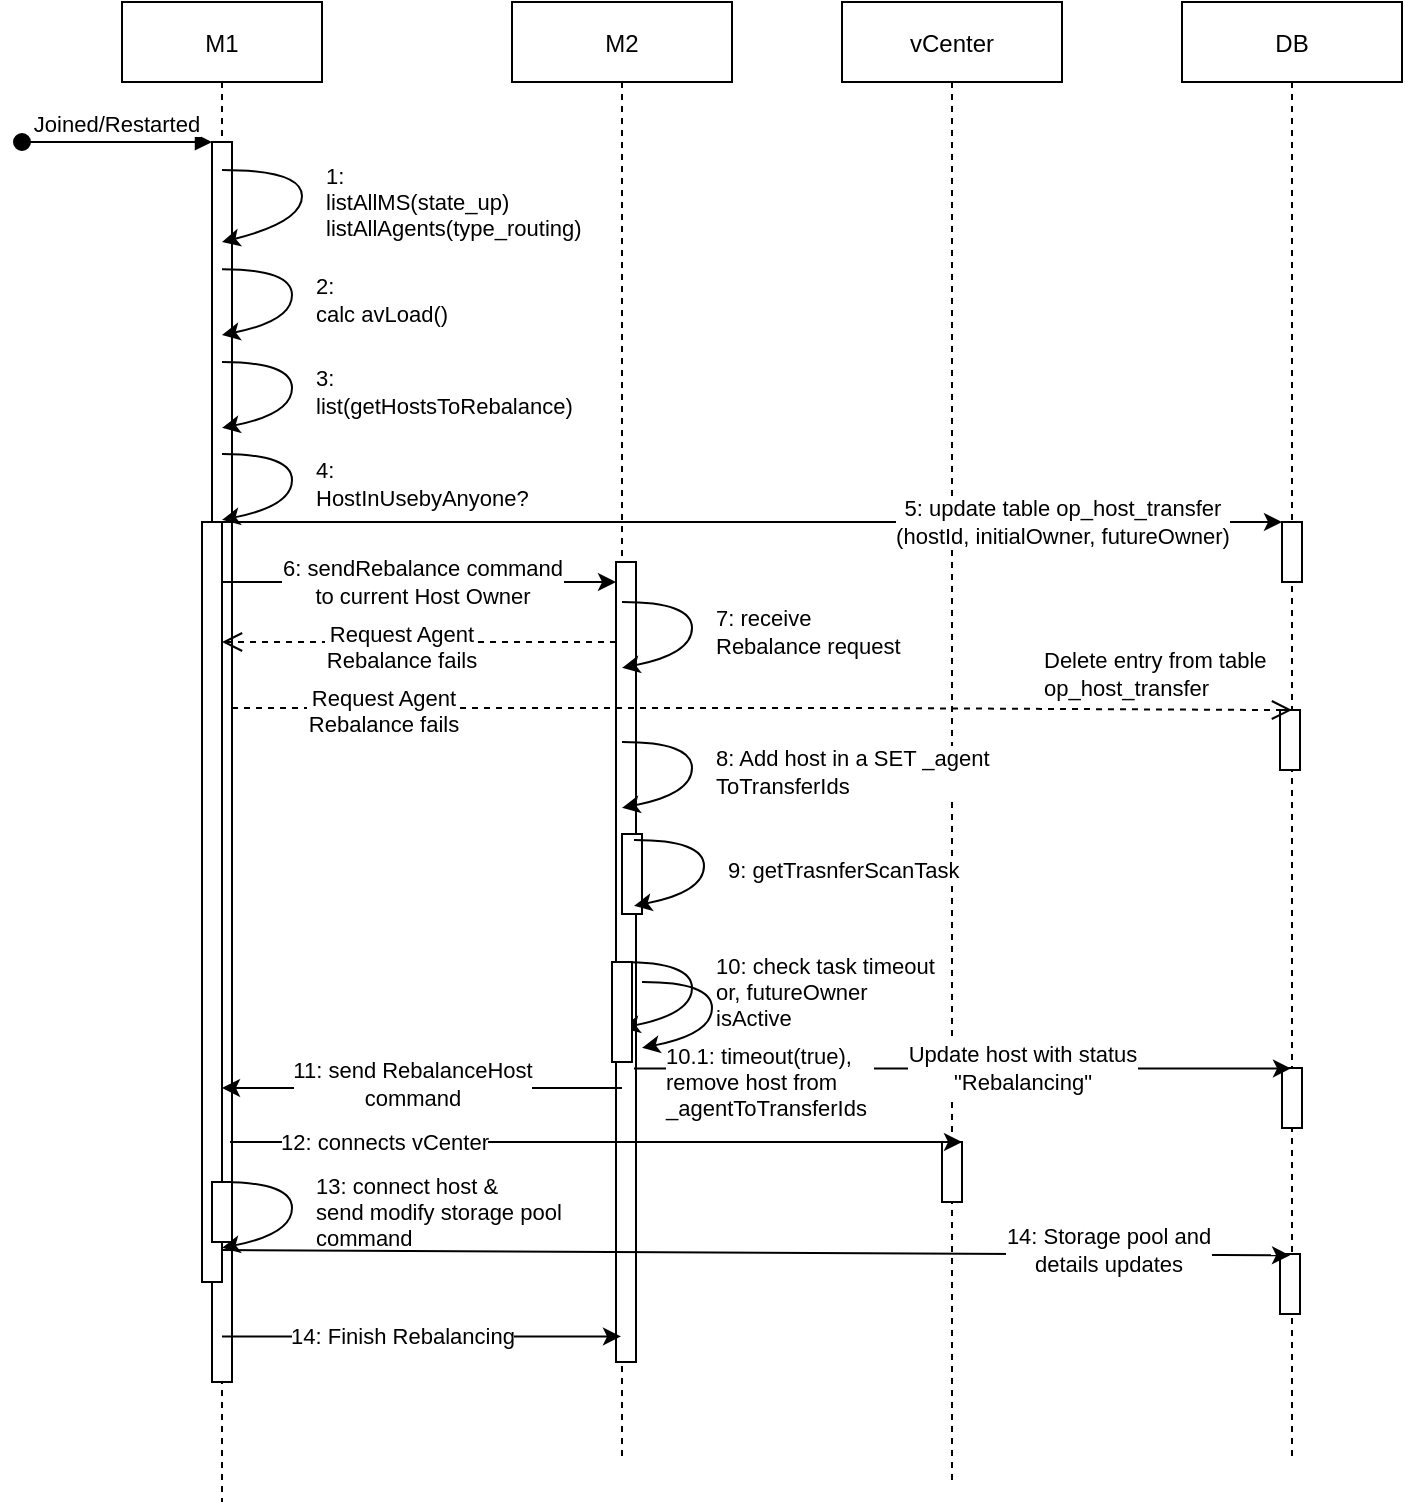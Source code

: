 <mxfile version="14.9.6" type="github" pages="4">
  <diagram id="Cs8VYSzviX3HukUYh3YY" name="Sequence">
    <mxGraphModel dx="782" dy="468" grid="1" gridSize="10" guides="1" tooltips="1" connect="1" arrows="1" fold="1" page="1" pageScale="1" pageWidth="1400" pageHeight="850" math="0" shadow="0">
      <root>
        <mxCell id="0" />
        <mxCell id="1" parent="0" />
        <mxCell id="5A1ssLU1VLZ0-FPkcArc-1" value="M1" style="shape=umlLifeline;perimeter=lifelinePerimeter;container=1;collapsible=0;recursiveResize=0;rounded=0;shadow=0;strokeWidth=1;" parent="1" vertex="1">
          <mxGeometry x="120" y="80" width="100" height="750" as="geometry" />
        </mxCell>
        <mxCell id="5A1ssLU1VLZ0-FPkcArc-2" value="" style="points=[];perimeter=orthogonalPerimeter;rounded=0;shadow=0;strokeWidth=1;" parent="5A1ssLU1VLZ0-FPkcArc-1" vertex="1">
          <mxGeometry x="45" y="70" width="10" height="620" as="geometry" />
        </mxCell>
        <mxCell id="5A1ssLU1VLZ0-FPkcArc-3" value="Joined/Restarted" style="verticalAlign=bottom;startArrow=oval;endArrow=block;startSize=8;shadow=0;strokeWidth=1;" parent="5A1ssLU1VLZ0-FPkcArc-1" target="5A1ssLU1VLZ0-FPkcArc-2" edge="1">
          <mxGeometry relative="1" as="geometry">
            <mxPoint x="-50" y="70" as="sourcePoint" />
          </mxGeometry>
        </mxCell>
        <mxCell id="5A1ssLU1VLZ0-FPkcArc-14" value="" style="curved=1;endArrow=classic;html=1;" parent="5A1ssLU1VLZ0-FPkcArc-1" edge="1">
          <mxGeometry width="50" height="50" relative="1" as="geometry">
            <mxPoint x="50" y="84" as="sourcePoint" />
            <mxPoint x="50" y="120" as="targetPoint" />
            <Array as="points">
              <mxPoint x="90" y="84" />
              <mxPoint x="90" y="110" />
            </Array>
          </mxGeometry>
        </mxCell>
        <mxCell id="5A1ssLU1VLZ0-FPkcArc-16" value="1:&lt;br&gt;&lt;div&gt;listAllMS(state_up)&lt;/div&gt;&lt;div&gt;listAllAgents(type_routing)&lt;/div&gt;" style="edgeLabel;html=1;align=left;verticalAlign=middle;resizable=0;points=[];" parent="5A1ssLU1VLZ0-FPkcArc-14" vertex="1" connectable="0">
          <mxGeometry x="0.034" y="1" relative="1" as="geometry">
            <mxPoint x="9" as="offset" />
          </mxGeometry>
        </mxCell>
        <mxCell id="5A1ssLU1VLZ0-FPkcArc-5" value="M2" style="shape=umlLifeline;perimeter=lifelinePerimeter;container=1;collapsible=0;recursiveResize=0;rounded=0;shadow=0;strokeWidth=1;" parent="1" vertex="1">
          <mxGeometry x="315" y="80" width="110" height="730" as="geometry" />
        </mxCell>
        <mxCell id="5A1ssLU1VLZ0-FPkcArc-6" value="" style="points=[];perimeter=orthogonalPerimeter;rounded=0;shadow=0;strokeWidth=1;" parent="5A1ssLU1VLZ0-FPkcArc-5" vertex="1">
          <mxGeometry x="52" y="280" width="10" height="400" as="geometry" />
        </mxCell>
        <mxCell id="5A1ssLU1VLZ0-FPkcArc-9" value="vCenter" style="shape=umlLifeline;perimeter=lifelinePerimeter;container=1;collapsible=0;recursiveResize=0;rounded=0;shadow=0;strokeWidth=1;" parent="1" vertex="1">
          <mxGeometry x="480" y="80" width="110" height="740" as="geometry" />
        </mxCell>
        <mxCell id="5A1ssLU1VLZ0-FPkcArc-10" value="" style="points=[];perimeter=orthogonalPerimeter;rounded=0;shadow=0;strokeWidth=1;" parent="5A1ssLU1VLZ0-FPkcArc-9" vertex="1">
          <mxGeometry x="50" y="570" width="10" height="30" as="geometry" />
        </mxCell>
        <mxCell id="5A1ssLU1VLZ0-FPkcArc-13" value="Request Agent &#xa;Rebalance fails" style="verticalAlign=bottom;endArrow=open;dashed=1;endSize=8;shadow=0;strokeWidth=1;entryX=0.5;entryY=0.595;entryDx=0;entryDy=0;entryPerimeter=0;" parent="1" edge="1">
          <mxGeometry x="0.086" y="18" relative="1" as="geometry">
            <mxPoint x="170" y="400.0" as="targetPoint" />
            <mxPoint x="367" y="400.0" as="sourcePoint" />
            <Array as="points" />
            <mxPoint as="offset" />
          </mxGeometry>
        </mxCell>
        <mxCell id="5A1ssLU1VLZ0-FPkcArc-17" value="" style="curved=1;endArrow=classic;html=1;exitX=1;exitY=0.074;exitDx=0;exitDy=0;exitPerimeter=0;entryX=1;entryY=0.247;entryDx=0;entryDy=0;entryPerimeter=0;" parent="1" edge="1">
          <mxGeometry width="50" height="50" relative="1" as="geometry">
            <mxPoint x="170" y="213.6" as="sourcePoint" />
            <mxPoint x="170" y="246.47" as="targetPoint" />
            <Array as="points">
              <mxPoint x="205" y="213.54" />
              <mxPoint x="205" y="239.54" />
            </Array>
          </mxGeometry>
        </mxCell>
        <mxCell id="5A1ssLU1VLZ0-FPkcArc-18" value="2:&lt;br&gt;calc avLoad()" style="edgeLabel;html=1;align=left;verticalAlign=middle;resizable=0;points=[];" parent="5A1ssLU1VLZ0-FPkcArc-17" vertex="1" connectable="0">
          <mxGeometry x="0.034" y="1" relative="1" as="geometry">
            <mxPoint x="9" as="offset" />
          </mxGeometry>
        </mxCell>
        <mxCell id="5A1ssLU1VLZ0-FPkcArc-19" value="" style="curved=1;endArrow=classic;html=1;exitX=1;exitY=0.074;exitDx=0;exitDy=0;exitPerimeter=0;entryX=1;entryY=0.247;entryDx=0;entryDy=0;entryPerimeter=0;" parent="1" edge="1">
          <mxGeometry width="50" height="50" relative="1" as="geometry">
            <mxPoint x="170" y="260.06" as="sourcePoint" />
            <mxPoint x="170" y="292.93" as="targetPoint" />
            <Array as="points">
              <mxPoint x="205" y="260" />
              <mxPoint x="205" y="286" />
            </Array>
          </mxGeometry>
        </mxCell>
        <mxCell id="5A1ssLU1VLZ0-FPkcArc-20" value="3:&lt;br&gt;list(getHostsToRebalance)" style="edgeLabel;html=1;align=left;verticalAlign=middle;resizable=0;points=[];" parent="5A1ssLU1VLZ0-FPkcArc-19" vertex="1" connectable="0">
          <mxGeometry x="0.034" y="1" relative="1" as="geometry">
            <mxPoint x="9" as="offset" />
          </mxGeometry>
        </mxCell>
        <mxCell id="5A1ssLU1VLZ0-FPkcArc-22" value="" style="curved=1;endArrow=classic;html=1;exitX=1;exitY=0.074;exitDx=0;exitDy=0;exitPerimeter=0;entryX=1;entryY=0.247;entryDx=0;entryDy=0;entryPerimeter=0;" parent="1" edge="1">
          <mxGeometry width="50" height="50" relative="1" as="geometry">
            <mxPoint x="170" y="306.06" as="sourcePoint" />
            <mxPoint x="170" y="338.93" as="targetPoint" />
            <Array as="points">
              <mxPoint x="205" y="306" />
              <mxPoint x="205" y="332" />
            </Array>
          </mxGeometry>
        </mxCell>
        <mxCell id="5A1ssLU1VLZ0-FPkcArc-23" value="4:&lt;br&gt;HostInUsebyAnyone?" style="edgeLabel;html=1;align=left;verticalAlign=middle;resizable=0;points=[];" parent="5A1ssLU1VLZ0-FPkcArc-22" vertex="1" connectable="0">
          <mxGeometry x="0.034" y="1" relative="1" as="geometry">
            <mxPoint x="9" as="offset" />
          </mxGeometry>
        </mxCell>
        <mxCell id="5A1ssLU1VLZ0-FPkcArc-24" value="" style="endArrow=classic;html=1;" parent="1" edge="1">
          <mxGeometry width="50" height="50" relative="1" as="geometry">
            <mxPoint x="170" y="340" as="sourcePoint" />
            <mxPoint x="700" y="340" as="targetPoint" />
          </mxGeometry>
        </mxCell>
        <mxCell id="5A1ssLU1VLZ0-FPkcArc-28" value="5: update table op_host_transfer&lt;br&gt;(hostId, initialOwner, futureOwner)" style="edgeLabel;html=1;align=center;verticalAlign=middle;resizable=0;points=[];" parent="5A1ssLU1VLZ0-FPkcArc-24" vertex="1" connectable="0">
          <mxGeometry x="0.215" y="-1" relative="1" as="geometry">
            <mxPoint x="98" y="-1" as="offset" />
          </mxGeometry>
        </mxCell>
        <mxCell id="5A1ssLU1VLZ0-FPkcArc-25" value="DB" style="shape=umlLifeline;perimeter=lifelinePerimeter;container=1;collapsible=0;recursiveResize=0;rounded=0;shadow=0;strokeWidth=1;" parent="1" vertex="1">
          <mxGeometry x="650" y="80" width="110" height="730" as="geometry" />
        </mxCell>
        <mxCell id="5A1ssLU1VLZ0-FPkcArc-26" value="" style="points=[];perimeter=orthogonalPerimeter;rounded=0;shadow=0;strokeWidth=1;" parent="5A1ssLU1VLZ0-FPkcArc-25" vertex="1">
          <mxGeometry x="50" y="260" width="10" height="30" as="geometry" />
        </mxCell>
        <mxCell id="QSFnijiLsQs1CvgIc9NO-3" value="" style="points=[];perimeter=orthogonalPerimeter;rounded=0;shadow=0;strokeWidth=1;" parent="5A1ssLU1VLZ0-FPkcArc-25" vertex="1">
          <mxGeometry x="49" y="626" width="10" height="30" as="geometry" />
        </mxCell>
        <mxCell id="5A1ssLU1VLZ0-FPkcArc-29" value="" style="endArrow=classic;html=1;" parent="1" target="5A1ssLU1VLZ0-FPkcArc-6" edge="1">
          <mxGeometry width="50" height="50" relative="1" as="geometry">
            <mxPoint x="170" y="370" as="sourcePoint" />
            <mxPoint x="520" y="360" as="targetPoint" />
          </mxGeometry>
        </mxCell>
        <mxCell id="5A1ssLU1VLZ0-FPkcArc-30" value="6: sendRebalance command &lt;br&gt;to current Host Owner" style="edgeLabel;html=1;align=center;verticalAlign=middle;resizable=0;points=[];" parent="5A1ssLU1VLZ0-FPkcArc-29" vertex="1" connectable="0">
          <mxGeometry x="0.215" y="-1" relative="1" as="geometry">
            <mxPoint x="-20" y="-1" as="offset" />
          </mxGeometry>
        </mxCell>
        <mxCell id="5A1ssLU1VLZ0-FPkcArc-31" value="" style="curved=1;endArrow=classic;html=1;exitX=1;exitY=0.074;exitDx=0;exitDy=0;exitPerimeter=0;entryX=1;entryY=0.247;entryDx=0;entryDy=0;entryPerimeter=0;" parent="1" edge="1">
          <mxGeometry width="50" height="50" relative="1" as="geometry">
            <mxPoint x="370" y="380.06" as="sourcePoint" />
            <mxPoint x="370" y="412.93" as="targetPoint" />
            <Array as="points">
              <mxPoint x="405" y="380" />
              <mxPoint x="405" y="406" />
            </Array>
          </mxGeometry>
        </mxCell>
        <mxCell id="5A1ssLU1VLZ0-FPkcArc-32" value="7: receive &lt;br&gt;Rebalance request" style="edgeLabel;html=1;align=left;verticalAlign=middle;resizable=0;points=[];" parent="5A1ssLU1VLZ0-FPkcArc-31" vertex="1" connectable="0">
          <mxGeometry x="0.034" y="1" relative="1" as="geometry">
            <mxPoint x="9" as="offset" />
          </mxGeometry>
        </mxCell>
        <mxCell id="5A1ssLU1VLZ0-FPkcArc-35" value="" style="curved=1;endArrow=classic;html=1;exitX=1;exitY=0.074;exitDx=0;exitDy=0;exitPerimeter=0;entryX=1;entryY=0.247;entryDx=0;entryDy=0;entryPerimeter=0;" parent="1" edge="1">
          <mxGeometry width="50" height="50" relative="1" as="geometry">
            <mxPoint x="370" y="450.06" as="sourcePoint" />
            <mxPoint x="370" y="482.93" as="targetPoint" />
            <Array as="points">
              <mxPoint x="405" y="450" />
              <mxPoint x="405" y="476" />
            </Array>
          </mxGeometry>
        </mxCell>
        <mxCell id="5A1ssLU1VLZ0-FPkcArc-36" value="8: Add host in a SET _agent&lt;br&gt;ToTransferIds" style="edgeLabel;html=1;align=left;verticalAlign=middle;resizable=0;points=[];" parent="5A1ssLU1VLZ0-FPkcArc-35" vertex="1" connectable="0">
          <mxGeometry x="0.034" y="1" relative="1" as="geometry">
            <mxPoint x="9" as="offset" />
          </mxGeometry>
        </mxCell>
        <mxCell id="5A1ssLU1VLZ0-FPkcArc-39" value="" style="points=[];perimeter=orthogonalPerimeter;rounded=0;shadow=0;strokeWidth=1;" parent="1" vertex="1">
          <mxGeometry x="370" y="496" width="10" height="40" as="geometry" />
        </mxCell>
        <mxCell id="5A1ssLU1VLZ0-FPkcArc-37" value="" style="curved=1;endArrow=classic;html=1;exitX=1;exitY=0.074;exitDx=0;exitDy=0;exitPerimeter=0;entryX=1;entryY=0.247;entryDx=0;entryDy=0;entryPerimeter=0;" parent="1" edge="1">
          <mxGeometry width="50" height="50" relative="1" as="geometry">
            <mxPoint x="370" y="560.06" as="sourcePoint" />
            <mxPoint x="370" y="592.93" as="targetPoint" />
            <Array as="points">
              <mxPoint x="405" y="560" />
              <mxPoint x="405" y="586" />
            </Array>
          </mxGeometry>
        </mxCell>
        <mxCell id="5A1ssLU1VLZ0-FPkcArc-38" value="10: check task timeout&amp;nbsp;&lt;br&gt;or, futureOwner &lt;br&gt;isActive" style="edgeLabel;html=1;align=left;verticalAlign=middle;resizable=0;points=[];" parent="5A1ssLU1VLZ0-FPkcArc-37" vertex="1" connectable="0">
          <mxGeometry x="0.034" y="1" relative="1" as="geometry">
            <mxPoint x="9" as="offset" />
          </mxGeometry>
        </mxCell>
        <mxCell id="5A1ssLU1VLZ0-FPkcArc-40" value="" style="curved=1;endArrow=classic;html=1;exitX=1;exitY=0.074;exitDx=0;exitDy=0;exitPerimeter=0;entryX=1;entryY=0.247;entryDx=0;entryDy=0;entryPerimeter=0;" parent="1" edge="1">
          <mxGeometry width="50" height="50" relative="1" as="geometry">
            <mxPoint x="376" y="499.06" as="sourcePoint" />
            <mxPoint x="376" y="531.93" as="targetPoint" />
            <Array as="points">
              <mxPoint x="411" y="499" />
              <mxPoint x="411" y="525" />
            </Array>
          </mxGeometry>
        </mxCell>
        <mxCell id="5A1ssLU1VLZ0-FPkcArc-41" value="9: getTrasnferScanTask" style="edgeLabel;html=1;align=left;verticalAlign=middle;resizable=0;points=[];" parent="5A1ssLU1VLZ0-FPkcArc-40" vertex="1" connectable="0">
          <mxGeometry x="0.034" y="1" relative="1" as="geometry">
            <mxPoint x="9" as="offset" />
          </mxGeometry>
        </mxCell>
        <mxCell id="5A1ssLU1VLZ0-FPkcArc-46" value="" style="endArrow=classic;html=1;" parent="1" edge="1">
          <mxGeometry width="50" height="50" relative="1" as="geometry">
            <mxPoint x="370" y="623" as="sourcePoint" />
            <mxPoint x="170" y="623" as="targetPoint" />
          </mxGeometry>
        </mxCell>
        <mxCell id="5A1ssLU1VLZ0-FPkcArc-47" value="11: send RebalanceHost &lt;br&gt;command" style="edgeLabel;html=1;align=center;verticalAlign=middle;resizable=0;points=[];" parent="5A1ssLU1VLZ0-FPkcArc-46" vertex="1" connectable="0">
          <mxGeometry x="0.215" y="-1" relative="1" as="geometry">
            <mxPoint x="16" y="-1" as="offset" />
          </mxGeometry>
        </mxCell>
        <mxCell id="5A1ssLU1VLZ0-FPkcArc-48" value="" style="endArrow=classic;html=1;entryX=1;entryY=0;entryDx=0;entryDy=0;entryPerimeter=0;" parent="1" target="5A1ssLU1VLZ0-FPkcArc-10" edge="1">
          <mxGeometry width="50" height="50" relative="1" as="geometry">
            <mxPoint x="174" y="650" as="sourcePoint" />
            <mxPoint x="180" y="633" as="targetPoint" />
          </mxGeometry>
        </mxCell>
        <mxCell id="5A1ssLU1VLZ0-FPkcArc-49" value="12: connects vCenter" style="edgeLabel;html=1;align=center;verticalAlign=middle;resizable=0;points=[];" parent="5A1ssLU1VLZ0-FPkcArc-48" vertex="1" connectable="0">
          <mxGeometry x="0.215" y="-1" relative="1" as="geometry">
            <mxPoint x="-146" y="-1" as="offset" />
          </mxGeometry>
        </mxCell>
        <mxCell id="5A1ssLU1VLZ0-FPkcArc-51" value="" style="curved=1;endArrow=classic;html=1;exitX=1;exitY=0.074;exitDx=0;exitDy=0;exitPerimeter=0;entryX=1;entryY=0.247;entryDx=0;entryDy=0;entryPerimeter=0;" parent="1" edge="1">
          <mxGeometry width="50" height="50" relative="1" as="geometry">
            <mxPoint x="170" y="670.06" as="sourcePoint" />
            <mxPoint x="170" y="702.93" as="targetPoint" />
            <Array as="points">
              <mxPoint x="205" y="670" />
              <mxPoint x="205" y="696" />
            </Array>
          </mxGeometry>
        </mxCell>
        <mxCell id="5A1ssLU1VLZ0-FPkcArc-52" value="13: connect host &amp;amp; &lt;br&gt;send modify storage pool&lt;br&gt;command" style="edgeLabel;html=1;align=left;verticalAlign=middle;resizable=0;points=[];" parent="5A1ssLU1VLZ0-FPkcArc-51" vertex="1" connectable="0">
          <mxGeometry x="0.034" y="1" relative="1" as="geometry">
            <mxPoint x="9" as="offset" />
          </mxGeometry>
        </mxCell>
        <mxCell id="5A1ssLU1VLZ0-FPkcArc-53" value="" style="endArrow=classic;html=1;exitX=0.5;exitY=0.881;exitDx=0;exitDy=0;exitPerimeter=0;" parent="1" edge="1">
          <mxGeometry width="50" height="50" relative="1" as="geometry">
            <mxPoint x="170" y="747.22" as="sourcePoint" />
            <mxPoint x="369.5" y="747.22" as="targetPoint" />
          </mxGeometry>
        </mxCell>
        <mxCell id="5A1ssLU1VLZ0-FPkcArc-54" value="14: Finish Rebalancing" style="edgeLabel;html=1;align=center;verticalAlign=middle;resizable=0;points=[];" parent="5A1ssLU1VLZ0-FPkcArc-53" vertex="1" connectable="0">
          <mxGeometry x="0.215" y="-1" relative="1" as="geometry">
            <mxPoint x="-31" y="-1" as="offset" />
          </mxGeometry>
        </mxCell>
        <mxCell id="5A1ssLU1VLZ0-FPkcArc-57" value="" style="points=[];perimeter=orthogonalPerimeter;rounded=0;shadow=0;strokeWidth=1;" parent="1" vertex="1">
          <mxGeometry x="699" y="434" width="10" height="30" as="geometry" />
        </mxCell>
        <mxCell id="5A1ssLU1VLZ0-FPkcArc-58" value="" style="points=[];perimeter=orthogonalPerimeter;rounded=0;shadow=0;strokeWidth=1;" parent="1" vertex="1">
          <mxGeometry x="700" y="613" width="10" height="30" as="geometry" />
        </mxCell>
        <mxCell id="5A1ssLU1VLZ0-FPkcArc-42" value="" style="endArrow=classic;html=1;exitX=0.9;exitY=0.633;exitDx=0;exitDy=0;exitPerimeter=0;" parent="1" source="5A1ssLU1VLZ0-FPkcArc-6" target="5A1ssLU1VLZ0-FPkcArc-25" edge="1">
          <mxGeometry width="50" height="50" relative="1" as="geometry">
            <mxPoint x="180" y="350" as="sourcePoint" />
            <mxPoint x="710" y="350" as="targetPoint" />
          </mxGeometry>
        </mxCell>
        <mxCell id="5A1ssLU1VLZ0-FPkcArc-43" value="Update host with status&lt;br&gt;&quot;Rebalancing&quot;" style="edgeLabel;html=1;align=center;verticalAlign=middle;resizable=0;points=[];" parent="5A1ssLU1VLZ0-FPkcArc-42" vertex="1" connectable="0">
          <mxGeometry x="0.215" y="-1" relative="1" as="geometry">
            <mxPoint x="-6" y="-1" as="offset" />
          </mxGeometry>
        </mxCell>
        <mxCell id="5A1ssLU1VLZ0-FPkcArc-33" value="Request Agent &#xa;Rebalance fails" style="verticalAlign=bottom;endArrow=open;dashed=1;endSize=8;shadow=0;strokeWidth=1;entryX=0.5;entryY=0.485;entryDx=0;entryDy=0;entryPerimeter=0;" parent="1" source="5A1ssLU1VLZ0-FPkcArc-2" target="5A1ssLU1VLZ0-FPkcArc-25" edge="1">
          <mxGeometry x="-0.713" y="-17" relative="1" as="geometry">
            <mxPoint x="700" y="450" as="targetPoint" />
            <mxPoint x="377" y="410" as="sourcePoint" />
            <Array as="points">
              <mxPoint x="270" y="433" />
              <mxPoint x="350" y="433" />
              <mxPoint x="490" y="433" />
            </Array>
            <mxPoint as="offset" />
          </mxGeometry>
        </mxCell>
        <mxCell id="QSFnijiLsQs1CvgIc9NO-1" value="" style="endArrow=classic;html=1;entryX=0.491;entryY=0.853;entryDx=0;entryDy=0;entryPerimeter=0;" parent="1" edge="1">
          <mxGeometry width="50" height="50" relative="1" as="geometry">
            <mxPoint x="170" y="704" as="sourcePoint" />
            <mxPoint x="704.01" y="706.69" as="targetPoint" />
          </mxGeometry>
        </mxCell>
        <mxCell id="QSFnijiLsQs1CvgIc9NO-4" value="14: Storage pool and &lt;br&gt;details updates" style="edgeLabel;html=1;align=center;verticalAlign=middle;resizable=0;points=[];" parent="QSFnijiLsQs1CvgIc9NO-1" vertex="1" connectable="0">
          <mxGeometry x="0.659" y="2" relative="1" as="geometry">
            <mxPoint as="offset" />
          </mxGeometry>
        </mxCell>
        <mxCell id="QSFnijiLsQs1CvgIc9NO-5" value="" style="points=[];perimeter=orthogonalPerimeter;rounded=0;shadow=0;strokeWidth=1;" parent="1" vertex="1">
          <mxGeometry x="160" y="340" width="10" height="380" as="geometry" />
        </mxCell>
        <mxCell id="QSFnijiLsQs1CvgIc9NO-6" value="" style="points=[];perimeter=orthogonalPerimeter;rounded=0;shadow=0;strokeWidth=1;" parent="1" vertex="1">
          <mxGeometry x="165" y="670" width="10" height="30" as="geometry" />
        </mxCell>
        <mxCell id="PzGKEiki0Doc0siu71Vs-1" value="&lt;br&gt;" style="edgeLabel;html=1;align=center;verticalAlign=middle;resizable=0;points=[];" vertex="1" connectable="0" parent="1">
          <mxGeometry x="610" y="340" as="geometry">
            <mxPoint x="4" y="76" as="offset" />
          </mxGeometry>
        </mxCell>
        <mxCell id="PzGKEiki0Doc0siu71Vs-2" value="&lt;span style=&quot;color: rgb(0, 0, 0); font-family: helvetica; font-size: 11px; font-style: normal; font-weight: 400; letter-spacing: normal; text-align: center; text-indent: 0px; text-transform: none; word-spacing: 0px; background-color: rgb(255, 255, 255); display: inline; float: none;&quot;&gt;Delete entry from table op_host_transfer&lt;/span&gt;" style="text;whiteSpace=wrap;html=1;" vertex="1" parent="1">
          <mxGeometry x="579" y="395" width="120" height="30" as="geometry" />
        </mxCell>
        <mxCell id="PzGKEiki0Doc0siu71Vs-4" value="" style="points=[];perimeter=orthogonalPerimeter;rounded=0;shadow=0;strokeWidth=1;" vertex="1" parent="1">
          <mxGeometry x="365" y="560" width="10" height="50" as="geometry" />
        </mxCell>
        <mxCell id="PzGKEiki0Doc0siu71Vs-7" value="" style="curved=1;endArrow=classic;html=1;exitX=1;exitY=0.074;exitDx=0;exitDy=0;exitPerimeter=0;entryX=1;entryY=0.247;entryDx=0;entryDy=0;entryPerimeter=0;" edge="1" parent="1">
          <mxGeometry width="50" height="50" relative="1" as="geometry">
            <mxPoint x="380" y="570.06" as="sourcePoint" />
            <mxPoint x="380" y="602.93" as="targetPoint" />
            <Array as="points">
              <mxPoint x="415" y="570" />
              <mxPoint x="415" y="596" />
            </Array>
          </mxGeometry>
        </mxCell>
        <mxCell id="PzGKEiki0Doc0siu71Vs-9" value="10.1: timeout(true), &lt;br&gt;remove&amp;nbsp;host from &lt;br&gt;_agentToTransferIds&amp;nbsp;" style="edgeLabel;html=1;align=left;verticalAlign=middle;resizable=0;points=[];" vertex="1" connectable="0" parent="1">
          <mxGeometry x="390" y="620.0" as="geometry" />
        </mxCell>
      </root>
    </mxGraphModel>
  </diagram>
  <diagram id="81wG0u43Nt1SA9oSTCDu" name="VMWare_ContextInit">
    <mxGraphModel dx="782" dy="468" grid="1" gridSize="10" guides="1" tooltips="1" connect="1" arrows="1" fold="1" page="1" pageScale="1" pageWidth="1400" pageHeight="850" math="0" shadow="0">
      <root>
        <mxCell id="Qm06ELZwk0Wj_IMWL63B-0" />
        <mxCell id="Qm06ELZwk0Wj_IMWL63B-1" parent="Qm06ELZwk0Wj_IMWL63B-0" />
        <mxCell id="Qm06ELZwk0Wj_IMWL63B-2" value="M1" style="shape=umlLifeline;perimeter=lifelinePerimeter;container=1;collapsible=0;recursiveResize=0;rounded=0;shadow=0;strokeWidth=1;" parent="Qm06ELZwk0Wj_IMWL63B-1" vertex="1">
          <mxGeometry x="120" y="80" width="100" height="750" as="geometry" />
        </mxCell>
        <mxCell id="Qm06ELZwk0Wj_IMWL63B-3" value="" style="points=[];perimeter=orthogonalPerimeter;rounded=0;shadow=0;strokeWidth=1;" parent="Qm06ELZwk0Wj_IMWL63B-2" vertex="1">
          <mxGeometry x="45" y="70" width="10" height="620" as="geometry" />
        </mxCell>
        <mxCell id="Qm06ELZwk0Wj_IMWL63B-4" value="Joined/Restarted" style="verticalAlign=bottom;startArrow=oval;endArrow=block;startSize=8;shadow=0;strokeWidth=1;" parent="Qm06ELZwk0Wj_IMWL63B-2" target="Qm06ELZwk0Wj_IMWL63B-3" edge="1">
          <mxGeometry relative="1" as="geometry">
            <mxPoint x="-50" y="70" as="sourcePoint" />
          </mxGeometry>
        </mxCell>
        <mxCell id="Qm06ELZwk0Wj_IMWL63B-5" value="" style="curved=1;endArrow=classic;html=1;" parent="Qm06ELZwk0Wj_IMWL63B-2" edge="1">
          <mxGeometry width="50" height="50" relative="1" as="geometry">
            <mxPoint x="50" y="84" as="sourcePoint" />
            <mxPoint x="50" y="120" as="targetPoint" />
            <Array as="points">
              <mxPoint x="90" y="84" />
              <mxPoint x="90" y="110" />
            </Array>
          </mxGeometry>
        </mxCell>
        <mxCell id="Qm06ELZwk0Wj_IMWL63B-6" value="1:&lt;br&gt;&lt;div&gt;listAllMS(state_up)&lt;/div&gt;&lt;div&gt;listAllAgents(type_routing)&lt;/div&gt;" style="edgeLabel;html=1;align=left;verticalAlign=middle;resizable=0;points=[];" parent="Qm06ELZwk0Wj_IMWL63B-5" vertex="1" connectable="0">
          <mxGeometry x="0.034" y="1" relative="1" as="geometry">
            <mxPoint x="9" as="offset" />
          </mxGeometry>
        </mxCell>
        <mxCell id="Qm06ELZwk0Wj_IMWL63B-7" value="M2" style="shape=umlLifeline;perimeter=lifelinePerimeter;container=1;collapsible=0;recursiveResize=0;rounded=0;shadow=0;strokeWidth=1;" parent="Qm06ELZwk0Wj_IMWL63B-1" vertex="1">
          <mxGeometry x="315" y="80" width="110" height="730" as="geometry" />
        </mxCell>
        <mxCell id="Qm06ELZwk0Wj_IMWL63B-8" value="" style="points=[];perimeter=orthogonalPerimeter;rounded=0;shadow=0;strokeWidth=1;" parent="Qm06ELZwk0Wj_IMWL63B-7" vertex="1">
          <mxGeometry x="52" y="280" width="10" height="400" as="geometry" />
        </mxCell>
        <mxCell id="Qm06ELZwk0Wj_IMWL63B-9" value="vCenter" style="shape=umlLifeline;perimeter=lifelinePerimeter;container=1;collapsible=0;recursiveResize=0;rounded=0;shadow=0;strokeWidth=1;" parent="Qm06ELZwk0Wj_IMWL63B-1" vertex="1">
          <mxGeometry x="480" y="80" width="110" height="740" as="geometry" />
        </mxCell>
        <mxCell id="Qm06ELZwk0Wj_IMWL63B-10" value="" style="points=[];perimeter=orthogonalPerimeter;rounded=0;shadow=0;strokeWidth=1;fillColor=#FF0000;" parent="Qm06ELZwk0Wj_IMWL63B-9" vertex="1">
          <mxGeometry x="50" y="570" width="10" height="30" as="geometry" />
        </mxCell>
        <mxCell id="Qm06ELZwk0Wj_IMWL63B-11" value="Request Agent &#xa;Rebalance fails" style="verticalAlign=bottom;endArrow=open;dashed=1;endSize=8;shadow=0;strokeWidth=1;entryX=0.5;entryY=0.595;entryDx=0;entryDy=0;entryPerimeter=0;" parent="Qm06ELZwk0Wj_IMWL63B-1" edge="1">
          <mxGeometry x="0.086" y="18" relative="1" as="geometry">
            <mxPoint x="170" y="400.0" as="targetPoint" />
            <mxPoint x="367" y="400.0" as="sourcePoint" />
            <Array as="points" />
            <mxPoint as="offset" />
          </mxGeometry>
        </mxCell>
        <mxCell id="Qm06ELZwk0Wj_IMWL63B-12" value="" style="curved=1;endArrow=classic;html=1;exitX=1;exitY=0.074;exitDx=0;exitDy=0;exitPerimeter=0;entryX=1;entryY=0.247;entryDx=0;entryDy=0;entryPerimeter=0;" parent="Qm06ELZwk0Wj_IMWL63B-1" edge="1">
          <mxGeometry width="50" height="50" relative="1" as="geometry">
            <mxPoint x="170" y="213.6" as="sourcePoint" />
            <mxPoint x="170" y="246.47" as="targetPoint" />
            <Array as="points">
              <mxPoint x="205" y="213.54" />
              <mxPoint x="205" y="239.54" />
            </Array>
          </mxGeometry>
        </mxCell>
        <mxCell id="Qm06ELZwk0Wj_IMWL63B-13" value="2:&lt;br&gt;calc avLoad()" style="edgeLabel;html=1;align=left;verticalAlign=middle;resizable=0;points=[];" parent="Qm06ELZwk0Wj_IMWL63B-12" vertex="1" connectable="0">
          <mxGeometry x="0.034" y="1" relative="1" as="geometry">
            <mxPoint x="9" as="offset" />
          </mxGeometry>
        </mxCell>
        <mxCell id="Qm06ELZwk0Wj_IMWL63B-14" value="" style="curved=1;endArrow=classic;html=1;exitX=1;exitY=0.074;exitDx=0;exitDy=0;exitPerimeter=0;entryX=1;entryY=0.247;entryDx=0;entryDy=0;entryPerimeter=0;" parent="Qm06ELZwk0Wj_IMWL63B-1" edge="1">
          <mxGeometry width="50" height="50" relative="1" as="geometry">
            <mxPoint x="170" y="260.06" as="sourcePoint" />
            <mxPoint x="170" y="292.93" as="targetPoint" />
            <Array as="points">
              <mxPoint x="205" y="260" />
              <mxPoint x="205" y="286" />
            </Array>
          </mxGeometry>
        </mxCell>
        <mxCell id="Qm06ELZwk0Wj_IMWL63B-15" value="3:&lt;br&gt;list(getHostsToRebalance)" style="edgeLabel;html=1;align=left;verticalAlign=middle;resizable=0;points=[];" parent="Qm06ELZwk0Wj_IMWL63B-14" vertex="1" connectable="0">
          <mxGeometry x="0.034" y="1" relative="1" as="geometry">
            <mxPoint x="9" as="offset" />
          </mxGeometry>
        </mxCell>
        <mxCell id="Qm06ELZwk0Wj_IMWL63B-16" value="" style="curved=1;endArrow=classic;html=1;exitX=1;exitY=0.074;exitDx=0;exitDy=0;exitPerimeter=0;entryX=1;entryY=0.247;entryDx=0;entryDy=0;entryPerimeter=0;" parent="Qm06ELZwk0Wj_IMWL63B-1" edge="1">
          <mxGeometry width="50" height="50" relative="1" as="geometry">
            <mxPoint x="170" y="306.06" as="sourcePoint" />
            <mxPoint x="170" y="338.93" as="targetPoint" />
            <Array as="points">
              <mxPoint x="205" y="306" />
              <mxPoint x="205" y="332" />
            </Array>
          </mxGeometry>
        </mxCell>
        <mxCell id="Qm06ELZwk0Wj_IMWL63B-17" value="4:&lt;br&gt;HostInUsebyAnyone?" style="edgeLabel;html=1;align=left;verticalAlign=middle;resizable=0;points=[];" parent="Qm06ELZwk0Wj_IMWL63B-16" vertex="1" connectable="0">
          <mxGeometry x="0.034" y="1" relative="1" as="geometry">
            <mxPoint x="9" as="offset" />
          </mxGeometry>
        </mxCell>
        <mxCell id="Qm06ELZwk0Wj_IMWL63B-18" value="" style="endArrow=classic;html=1;" parent="Qm06ELZwk0Wj_IMWL63B-1" edge="1">
          <mxGeometry width="50" height="50" relative="1" as="geometry">
            <mxPoint x="170" y="340" as="sourcePoint" />
            <mxPoint x="700" y="340" as="targetPoint" />
          </mxGeometry>
        </mxCell>
        <mxCell id="Qm06ELZwk0Wj_IMWL63B-19" value="5: update table op_host_transfer&lt;br&gt;(hostId, initialOwner, futureOwner)" style="edgeLabel;html=1;align=center;verticalAlign=middle;resizable=0;points=[];" parent="Qm06ELZwk0Wj_IMWL63B-18" vertex="1" connectable="0">
          <mxGeometry x="0.215" y="-1" relative="1" as="geometry">
            <mxPoint x="98" y="-1" as="offset" />
          </mxGeometry>
        </mxCell>
        <mxCell id="Qm06ELZwk0Wj_IMWL63B-20" value="DB" style="shape=umlLifeline;perimeter=lifelinePerimeter;container=1;collapsible=0;recursiveResize=0;rounded=0;shadow=0;strokeWidth=1;" parent="Qm06ELZwk0Wj_IMWL63B-1" vertex="1">
          <mxGeometry x="650" y="80" width="110" height="730" as="geometry" />
        </mxCell>
        <mxCell id="Qm06ELZwk0Wj_IMWL63B-21" value="" style="points=[];perimeter=orthogonalPerimeter;rounded=0;shadow=0;strokeWidth=1;" parent="Qm06ELZwk0Wj_IMWL63B-20" vertex="1">
          <mxGeometry x="50" y="260" width="10" height="30" as="geometry" />
        </mxCell>
        <mxCell id="Qm06ELZwk0Wj_IMWL63B-22" value="" style="points=[];perimeter=orthogonalPerimeter;rounded=0;shadow=0;strokeWidth=1;" parent="Qm06ELZwk0Wj_IMWL63B-20" vertex="1">
          <mxGeometry x="49" y="626" width="10" height="30" as="geometry" />
        </mxCell>
        <mxCell id="Qm06ELZwk0Wj_IMWL63B-23" value="" style="endArrow=classic;html=1;" parent="Qm06ELZwk0Wj_IMWL63B-1" target="Qm06ELZwk0Wj_IMWL63B-8" edge="1">
          <mxGeometry width="50" height="50" relative="1" as="geometry">
            <mxPoint x="170" y="370" as="sourcePoint" />
            <mxPoint x="520" y="360" as="targetPoint" />
          </mxGeometry>
        </mxCell>
        <mxCell id="Qm06ELZwk0Wj_IMWL63B-24" value="6: sendRebalance command &lt;br&gt;to current Host Owner" style="edgeLabel;html=1;align=center;verticalAlign=middle;resizable=0;points=[];" parent="Qm06ELZwk0Wj_IMWL63B-23" vertex="1" connectable="0">
          <mxGeometry x="0.215" y="-1" relative="1" as="geometry">
            <mxPoint x="-20" y="-1" as="offset" />
          </mxGeometry>
        </mxCell>
        <mxCell id="Qm06ELZwk0Wj_IMWL63B-25" value="" style="curved=1;endArrow=classic;html=1;exitX=1;exitY=0.074;exitDx=0;exitDy=0;exitPerimeter=0;entryX=1;entryY=0.247;entryDx=0;entryDy=0;entryPerimeter=0;" parent="Qm06ELZwk0Wj_IMWL63B-1" edge="1">
          <mxGeometry width="50" height="50" relative="1" as="geometry">
            <mxPoint x="370" y="380.06" as="sourcePoint" />
            <mxPoint x="370" y="412.93" as="targetPoint" />
            <Array as="points">
              <mxPoint x="405" y="380" />
              <mxPoint x="405" y="406" />
            </Array>
          </mxGeometry>
        </mxCell>
        <mxCell id="Qm06ELZwk0Wj_IMWL63B-26" value="7: receive &lt;br&gt;Rebalance request" style="edgeLabel;html=1;align=left;verticalAlign=middle;resizable=0;points=[];" parent="Qm06ELZwk0Wj_IMWL63B-25" vertex="1" connectable="0">
          <mxGeometry x="0.034" y="1" relative="1" as="geometry">
            <mxPoint x="9" as="offset" />
          </mxGeometry>
        </mxCell>
        <mxCell id="Qm06ELZwk0Wj_IMWL63B-27" value="" style="curved=1;endArrow=classic;html=1;exitX=1;exitY=0.074;exitDx=0;exitDy=0;exitPerimeter=0;entryX=1;entryY=0.247;entryDx=0;entryDy=0;entryPerimeter=0;" parent="Qm06ELZwk0Wj_IMWL63B-1" edge="1">
          <mxGeometry width="50" height="50" relative="1" as="geometry">
            <mxPoint x="370" y="450.06" as="sourcePoint" />
            <mxPoint x="370" y="482.93" as="targetPoint" />
            <Array as="points">
              <mxPoint x="405" y="450" />
              <mxPoint x="405" y="476" />
            </Array>
          </mxGeometry>
        </mxCell>
        <mxCell id="Qm06ELZwk0Wj_IMWL63B-28" value="8: Add host in agent&lt;br&gt;ToTransferIds" style="edgeLabel;html=1;align=left;verticalAlign=middle;resizable=0;points=[];" parent="Qm06ELZwk0Wj_IMWL63B-27" vertex="1" connectable="0">
          <mxGeometry x="0.034" y="1" relative="1" as="geometry">
            <mxPoint x="9" as="offset" />
          </mxGeometry>
        </mxCell>
        <mxCell id="Qm06ELZwk0Wj_IMWL63B-29" value="" style="points=[];perimeter=orthogonalPerimeter;rounded=0;shadow=0;strokeWidth=1;" parent="Qm06ELZwk0Wj_IMWL63B-1" vertex="1">
          <mxGeometry x="370" y="496" width="10" height="40" as="geometry" />
        </mxCell>
        <mxCell id="Qm06ELZwk0Wj_IMWL63B-30" value="" style="curved=1;endArrow=classic;html=1;exitX=1;exitY=0.074;exitDx=0;exitDy=0;exitPerimeter=0;entryX=1;entryY=0.247;entryDx=0;entryDy=0;entryPerimeter=0;" parent="Qm06ELZwk0Wj_IMWL63B-1" edge="1">
          <mxGeometry width="50" height="50" relative="1" as="geometry">
            <mxPoint x="370" y="560.06" as="sourcePoint" />
            <mxPoint x="370" y="592.93" as="targetPoint" />
            <Array as="points">
              <mxPoint x="405" y="560" />
              <mxPoint x="405" y="586" />
            </Array>
          </mxGeometry>
        </mxCell>
        <mxCell id="Qm06ELZwk0Wj_IMWL63B-31" value="10: check task timeout" style="edgeLabel;html=1;align=left;verticalAlign=middle;resizable=0;points=[];" parent="Qm06ELZwk0Wj_IMWL63B-30" vertex="1" connectable="0">
          <mxGeometry x="0.034" y="1" relative="1" as="geometry">
            <mxPoint x="9" as="offset" />
          </mxGeometry>
        </mxCell>
        <mxCell id="Qm06ELZwk0Wj_IMWL63B-32" value="" style="curved=1;endArrow=classic;html=1;exitX=1;exitY=0.074;exitDx=0;exitDy=0;exitPerimeter=0;entryX=1;entryY=0.247;entryDx=0;entryDy=0;entryPerimeter=0;" parent="Qm06ELZwk0Wj_IMWL63B-1" edge="1">
          <mxGeometry width="50" height="50" relative="1" as="geometry">
            <mxPoint x="376" y="499.06" as="sourcePoint" />
            <mxPoint x="376" y="531.93" as="targetPoint" />
            <Array as="points">
              <mxPoint x="411" y="499" />
              <mxPoint x="411" y="525" />
            </Array>
          </mxGeometry>
        </mxCell>
        <mxCell id="Qm06ELZwk0Wj_IMWL63B-33" value="9: getTrasnferScanTask" style="edgeLabel;html=1;align=left;verticalAlign=middle;resizable=0;points=[];" parent="Qm06ELZwk0Wj_IMWL63B-32" vertex="1" connectable="0">
          <mxGeometry x="0.034" y="1" relative="1" as="geometry">
            <mxPoint x="9" as="offset" />
          </mxGeometry>
        </mxCell>
        <mxCell id="Qm06ELZwk0Wj_IMWL63B-34" value="" style="endArrow=classic;html=1;" parent="Qm06ELZwk0Wj_IMWL63B-1" edge="1">
          <mxGeometry width="50" height="50" relative="1" as="geometry">
            <mxPoint x="370" y="623" as="sourcePoint" />
            <mxPoint x="170" y="623" as="targetPoint" />
          </mxGeometry>
        </mxCell>
        <mxCell id="Qm06ELZwk0Wj_IMWL63B-35" value="11: send RebalanceHost &lt;br&gt;command" style="edgeLabel;html=1;align=center;verticalAlign=middle;resizable=0;points=[];" parent="Qm06ELZwk0Wj_IMWL63B-34" vertex="1" connectable="0">
          <mxGeometry x="0.215" y="-1" relative="1" as="geometry">
            <mxPoint x="16" y="-1" as="offset" />
          </mxGeometry>
        </mxCell>
        <mxCell id="Qm06ELZwk0Wj_IMWL63B-36" value="" style="endArrow=classic;html=1;entryX=1;entryY=0;entryDx=0;entryDy=0;entryPerimeter=0;" parent="Qm06ELZwk0Wj_IMWL63B-1" target="Qm06ELZwk0Wj_IMWL63B-10" edge="1">
          <mxGeometry width="50" height="50" relative="1" as="geometry">
            <mxPoint x="174" y="650" as="sourcePoint" />
            <mxPoint x="180" y="633" as="targetPoint" />
          </mxGeometry>
        </mxCell>
        <mxCell id="Qm06ELZwk0Wj_IMWL63B-37" value="12: connects vCenter" style="edgeLabel;html=1;align=center;verticalAlign=middle;resizable=0;points=[];" parent="Qm06ELZwk0Wj_IMWL63B-36" vertex="1" connectable="0">
          <mxGeometry x="0.215" y="-1" relative="1" as="geometry">
            <mxPoint x="-146" y="-1" as="offset" />
          </mxGeometry>
        </mxCell>
        <mxCell id="Qm06ELZwk0Wj_IMWL63B-38" value="" style="curved=1;endArrow=classic;html=1;exitX=1;exitY=0.074;exitDx=0;exitDy=0;exitPerimeter=0;entryX=1;entryY=0.247;entryDx=0;entryDy=0;entryPerimeter=0;" parent="Qm06ELZwk0Wj_IMWL63B-1" edge="1">
          <mxGeometry width="50" height="50" relative="1" as="geometry">
            <mxPoint x="170" y="670.06" as="sourcePoint" />
            <mxPoint x="170" y="702.93" as="targetPoint" />
            <Array as="points">
              <mxPoint x="205" y="670" />
              <mxPoint x="205" y="696" />
            </Array>
          </mxGeometry>
        </mxCell>
        <mxCell id="Qm06ELZwk0Wj_IMWL63B-39" value="13: connect host &amp;amp; &lt;br&gt;send modify storage pool&lt;br&gt;command" style="edgeLabel;html=1;align=left;verticalAlign=middle;resizable=0;points=[];" parent="Qm06ELZwk0Wj_IMWL63B-38" vertex="1" connectable="0">
          <mxGeometry x="0.034" y="1" relative="1" as="geometry">
            <mxPoint x="9" as="offset" />
          </mxGeometry>
        </mxCell>
        <mxCell id="Qm06ELZwk0Wj_IMWL63B-40" value="" style="endArrow=classic;html=1;exitX=0.5;exitY=0.881;exitDx=0;exitDy=0;exitPerimeter=0;" parent="Qm06ELZwk0Wj_IMWL63B-1" edge="1">
          <mxGeometry width="50" height="50" relative="1" as="geometry">
            <mxPoint x="170" y="747.22" as="sourcePoint" />
            <mxPoint x="369.5" y="747.22" as="targetPoint" />
          </mxGeometry>
        </mxCell>
        <mxCell id="Qm06ELZwk0Wj_IMWL63B-41" value="14: Finish Rebalancing" style="edgeLabel;html=1;align=center;verticalAlign=middle;resizable=0;points=[];" parent="Qm06ELZwk0Wj_IMWL63B-40" vertex="1" connectable="0">
          <mxGeometry x="0.215" y="-1" relative="1" as="geometry">
            <mxPoint x="-31" y="-1" as="offset" />
          </mxGeometry>
        </mxCell>
        <mxCell id="Qm06ELZwk0Wj_IMWL63B-42" value="" style="points=[];perimeter=orthogonalPerimeter;rounded=0;shadow=0;strokeWidth=1;" parent="Qm06ELZwk0Wj_IMWL63B-1" vertex="1">
          <mxGeometry x="699" y="434" width="10" height="30" as="geometry" />
        </mxCell>
        <mxCell id="Qm06ELZwk0Wj_IMWL63B-43" value="" style="points=[];perimeter=orthogonalPerimeter;rounded=0;shadow=0;strokeWidth=1;" parent="Qm06ELZwk0Wj_IMWL63B-1" vertex="1">
          <mxGeometry x="700" y="613" width="10" height="30" as="geometry" />
        </mxCell>
        <mxCell id="Qm06ELZwk0Wj_IMWL63B-44" value="" style="endArrow=classic;html=1;exitX=0.9;exitY=0.633;exitDx=0;exitDy=0;exitPerimeter=0;" parent="Qm06ELZwk0Wj_IMWL63B-1" source="Qm06ELZwk0Wj_IMWL63B-8" target="Qm06ELZwk0Wj_IMWL63B-20" edge="1">
          <mxGeometry width="50" height="50" relative="1" as="geometry">
            <mxPoint x="180" y="350" as="sourcePoint" />
            <mxPoint x="710" y="350" as="targetPoint" />
          </mxGeometry>
        </mxCell>
        <mxCell id="Qm06ELZwk0Wj_IMWL63B-45" value="Update host with status&lt;br&gt;&quot;Rebalancing&quot;" style="edgeLabel;html=1;align=center;verticalAlign=middle;resizable=0;points=[];" parent="Qm06ELZwk0Wj_IMWL63B-44" vertex="1" connectable="0">
          <mxGeometry x="0.215" y="-1" relative="1" as="geometry">
            <mxPoint x="-6" y="-1" as="offset" />
          </mxGeometry>
        </mxCell>
        <mxCell id="Qm06ELZwk0Wj_IMWL63B-46" value="Request Agent &#xa;Rebalance fails" style="verticalAlign=bottom;endArrow=open;dashed=1;endSize=8;shadow=0;strokeWidth=1;entryX=0.5;entryY=0.485;entryDx=0;entryDy=0;entryPerimeter=0;" parent="Qm06ELZwk0Wj_IMWL63B-1" source="Qm06ELZwk0Wj_IMWL63B-3" target="Qm06ELZwk0Wj_IMWL63B-20" edge="1">
          <mxGeometry x="-0.713" y="-17" relative="1" as="geometry">
            <mxPoint x="700" y="450" as="targetPoint" />
            <mxPoint x="377" y="410" as="sourcePoint" />
            <Array as="points">
              <mxPoint x="270" y="433" />
              <mxPoint x="350" y="433" />
              <mxPoint x="490" y="433" />
            </Array>
            <mxPoint as="offset" />
          </mxGeometry>
        </mxCell>
        <mxCell id="Qm06ELZwk0Wj_IMWL63B-47" value="" style="endArrow=classic;html=1;entryX=0.491;entryY=0.853;entryDx=0;entryDy=0;entryPerimeter=0;" parent="Qm06ELZwk0Wj_IMWL63B-1" edge="1">
          <mxGeometry width="50" height="50" relative="1" as="geometry">
            <mxPoint x="170" y="704" as="sourcePoint" />
            <mxPoint x="704.01" y="706.69" as="targetPoint" />
          </mxGeometry>
        </mxCell>
        <mxCell id="Qm06ELZwk0Wj_IMWL63B-48" value="14: Storage pool and &lt;br&gt;details updates" style="edgeLabel;html=1;align=center;verticalAlign=middle;resizable=0;points=[];" parent="Qm06ELZwk0Wj_IMWL63B-47" vertex="1" connectable="0">
          <mxGeometry x="0.659" y="2" relative="1" as="geometry">
            <mxPoint as="offset" />
          </mxGeometry>
        </mxCell>
        <mxCell id="Qm06ELZwk0Wj_IMWL63B-49" value="" style="points=[];perimeter=orthogonalPerimeter;rounded=0;shadow=0;strokeWidth=1;" parent="Qm06ELZwk0Wj_IMWL63B-1" vertex="1">
          <mxGeometry x="160" y="340" width="10" height="380" as="geometry" />
        </mxCell>
        <mxCell id="Qm06ELZwk0Wj_IMWL63B-50" value="" style="points=[];perimeter=orthogonalPerimeter;rounded=0;shadow=0;strokeWidth=1;" parent="Qm06ELZwk0Wj_IMWL63B-1" vertex="1">
          <mxGeometry x="165" y="670" width="10" height="30" as="geometry" />
        </mxCell>
        <mxCell id="Qm06ELZwk0Wj_IMWL63B-51" value="2019-May-20, &lt;br&gt;2020-Oct-01, &lt;br&gt;2020-Oct-20" style="text;html=1;strokeColor=none;fillColor=none;align=left;verticalAlign=middle;whiteSpace=wrap;rounded=0;fontStyle=1" parent="Qm06ELZwk0Wj_IMWL63B-1" vertex="1">
          <mxGeometry x="130" y="10" width="100" height="50" as="geometry" />
        </mxCell>
        <mxCell id="Qm06ELZwk0Wj_IMWL63B-52" value="Typically: &lt;b&gt;&amp;lt;5 secs&lt;/b&gt;.&lt;br&gt;During the occurrence took &lt;b&gt;&amp;gt; 35mins&lt;/b&gt;" style="text;html=1;strokeColor=none;fillColor=none;align=left;verticalAlign=middle;whiteSpace=wrap;rounded=0;" parent="Qm06ELZwk0Wj_IMWL63B-1" vertex="1">
          <mxGeometry x="760" y="550" width="220" height="110" as="geometry" />
        </mxCell>
      </root>
    </mxGraphModel>
  </diagram>
  <diagram name="DB_StorageDetailsUpdate" id="d4YHsx0g6NMlCDFYUy8T">
    <mxGraphModel dx="782" dy="468" grid="1" gridSize="10" guides="1" tooltips="1" connect="1" arrows="1" fold="1" page="1" pageScale="1" pageWidth="1400" pageHeight="850" math="0" shadow="0">
      <root>
        <mxCell id="HZI8Mp4nYyG-MqFrq8Rd-0" />
        <mxCell id="HZI8Mp4nYyG-MqFrq8Rd-1" parent="HZI8Mp4nYyG-MqFrq8Rd-0" />
        <mxCell id="HZI8Mp4nYyG-MqFrq8Rd-2" value="M1" style="shape=umlLifeline;perimeter=lifelinePerimeter;container=1;collapsible=0;recursiveResize=0;rounded=0;shadow=0;strokeWidth=1;" parent="HZI8Mp4nYyG-MqFrq8Rd-1" vertex="1">
          <mxGeometry x="120" y="80" width="100" height="750" as="geometry" />
        </mxCell>
        <mxCell id="HZI8Mp4nYyG-MqFrq8Rd-3" value="" style="points=[];perimeter=orthogonalPerimeter;rounded=0;shadow=0;strokeWidth=1;" parent="HZI8Mp4nYyG-MqFrq8Rd-2" vertex="1">
          <mxGeometry x="45" y="70" width="10" height="620" as="geometry" />
        </mxCell>
        <mxCell id="HZI8Mp4nYyG-MqFrq8Rd-4" value="Joined/Restarted" style="verticalAlign=bottom;startArrow=oval;endArrow=block;startSize=8;shadow=0;strokeWidth=1;" parent="HZI8Mp4nYyG-MqFrq8Rd-2" target="HZI8Mp4nYyG-MqFrq8Rd-3" edge="1">
          <mxGeometry relative="1" as="geometry">
            <mxPoint x="-50" y="70" as="sourcePoint" />
          </mxGeometry>
        </mxCell>
        <mxCell id="HZI8Mp4nYyG-MqFrq8Rd-5" value="" style="curved=1;endArrow=classic;html=1;" parent="HZI8Mp4nYyG-MqFrq8Rd-2" edge="1">
          <mxGeometry width="50" height="50" relative="1" as="geometry">
            <mxPoint x="50" y="84" as="sourcePoint" />
            <mxPoint x="50" y="120" as="targetPoint" />
            <Array as="points">
              <mxPoint x="90" y="84" />
              <mxPoint x="90" y="110" />
            </Array>
          </mxGeometry>
        </mxCell>
        <mxCell id="HZI8Mp4nYyG-MqFrq8Rd-6" value="1:&lt;br&gt;&lt;div&gt;listAllMS(state_up)&lt;/div&gt;&lt;div&gt;listAllAgents(type_routing)&lt;/div&gt;" style="edgeLabel;html=1;align=left;verticalAlign=middle;resizable=0;points=[];" parent="HZI8Mp4nYyG-MqFrq8Rd-5" vertex="1" connectable="0">
          <mxGeometry x="0.034" y="1" relative="1" as="geometry">
            <mxPoint x="9" as="offset" />
          </mxGeometry>
        </mxCell>
        <mxCell id="HZI8Mp4nYyG-MqFrq8Rd-7" value="M2" style="shape=umlLifeline;perimeter=lifelinePerimeter;container=1;collapsible=0;recursiveResize=0;rounded=0;shadow=0;strokeWidth=1;" parent="HZI8Mp4nYyG-MqFrq8Rd-1" vertex="1">
          <mxGeometry x="315" y="80" width="110" height="730" as="geometry" />
        </mxCell>
        <mxCell id="HZI8Mp4nYyG-MqFrq8Rd-8" value="" style="points=[];perimeter=orthogonalPerimeter;rounded=0;shadow=0;strokeWidth=1;" parent="HZI8Mp4nYyG-MqFrq8Rd-7" vertex="1">
          <mxGeometry x="52" y="280" width="10" height="400" as="geometry" />
        </mxCell>
        <mxCell id="HZI8Mp4nYyG-MqFrq8Rd-9" value="vCenter" style="shape=umlLifeline;perimeter=lifelinePerimeter;container=1;collapsible=0;recursiveResize=0;rounded=0;shadow=0;strokeWidth=1;" parent="HZI8Mp4nYyG-MqFrq8Rd-1" vertex="1">
          <mxGeometry x="480" y="80" width="110" height="740" as="geometry" />
        </mxCell>
        <mxCell id="HZI8Mp4nYyG-MqFrq8Rd-10" value="" style="points=[];perimeter=orthogonalPerimeter;rounded=0;shadow=0;strokeWidth=1;fillColor=#FFFFFF;" parent="HZI8Mp4nYyG-MqFrq8Rd-9" vertex="1">
          <mxGeometry x="50" y="570" width="10" height="30" as="geometry" />
        </mxCell>
        <mxCell id="HZI8Mp4nYyG-MqFrq8Rd-11" value="Request Agent &#xa;Rebalance fails" style="verticalAlign=bottom;endArrow=open;dashed=1;endSize=8;shadow=0;strokeWidth=1;entryX=0.5;entryY=0.595;entryDx=0;entryDy=0;entryPerimeter=0;" parent="HZI8Mp4nYyG-MqFrq8Rd-1" edge="1">
          <mxGeometry x="0.086" y="18" relative="1" as="geometry">
            <mxPoint x="170" y="400.0" as="targetPoint" />
            <mxPoint x="367" y="400.0" as="sourcePoint" />
            <Array as="points" />
            <mxPoint as="offset" />
          </mxGeometry>
        </mxCell>
        <mxCell id="HZI8Mp4nYyG-MqFrq8Rd-12" value="" style="curved=1;endArrow=classic;html=1;exitX=1;exitY=0.074;exitDx=0;exitDy=0;exitPerimeter=0;entryX=1;entryY=0.247;entryDx=0;entryDy=0;entryPerimeter=0;" parent="HZI8Mp4nYyG-MqFrq8Rd-1" edge="1">
          <mxGeometry width="50" height="50" relative="1" as="geometry">
            <mxPoint x="170" y="213.6" as="sourcePoint" />
            <mxPoint x="170" y="246.47" as="targetPoint" />
            <Array as="points">
              <mxPoint x="205" y="213.54" />
              <mxPoint x="205" y="239.54" />
            </Array>
          </mxGeometry>
        </mxCell>
        <mxCell id="HZI8Mp4nYyG-MqFrq8Rd-13" value="2:&lt;br&gt;calc avLoad()" style="edgeLabel;html=1;align=left;verticalAlign=middle;resizable=0;points=[];" parent="HZI8Mp4nYyG-MqFrq8Rd-12" vertex="1" connectable="0">
          <mxGeometry x="0.034" y="1" relative="1" as="geometry">
            <mxPoint x="9" as="offset" />
          </mxGeometry>
        </mxCell>
        <mxCell id="HZI8Mp4nYyG-MqFrq8Rd-14" value="" style="curved=1;endArrow=classic;html=1;exitX=1;exitY=0.074;exitDx=0;exitDy=0;exitPerimeter=0;entryX=1;entryY=0.247;entryDx=0;entryDy=0;entryPerimeter=0;" parent="HZI8Mp4nYyG-MqFrq8Rd-1" edge="1">
          <mxGeometry width="50" height="50" relative="1" as="geometry">
            <mxPoint x="170" y="260.06" as="sourcePoint" />
            <mxPoint x="170" y="292.93" as="targetPoint" />
            <Array as="points">
              <mxPoint x="205" y="260" />
              <mxPoint x="205" y="286" />
            </Array>
          </mxGeometry>
        </mxCell>
        <mxCell id="HZI8Mp4nYyG-MqFrq8Rd-15" value="3:&lt;br&gt;list(getHostsToRebalance)" style="edgeLabel;html=1;align=left;verticalAlign=middle;resizable=0;points=[];" parent="HZI8Mp4nYyG-MqFrq8Rd-14" vertex="1" connectable="0">
          <mxGeometry x="0.034" y="1" relative="1" as="geometry">
            <mxPoint x="9" as="offset" />
          </mxGeometry>
        </mxCell>
        <mxCell id="HZI8Mp4nYyG-MqFrq8Rd-16" value="" style="curved=1;endArrow=classic;html=1;exitX=1;exitY=0.074;exitDx=0;exitDy=0;exitPerimeter=0;entryX=1;entryY=0.247;entryDx=0;entryDy=0;entryPerimeter=0;" parent="HZI8Mp4nYyG-MqFrq8Rd-1" edge="1">
          <mxGeometry width="50" height="50" relative="1" as="geometry">
            <mxPoint x="170" y="306.06" as="sourcePoint" />
            <mxPoint x="170" y="338.93" as="targetPoint" />
            <Array as="points">
              <mxPoint x="205" y="306" />
              <mxPoint x="205" y="332" />
            </Array>
          </mxGeometry>
        </mxCell>
        <mxCell id="HZI8Mp4nYyG-MqFrq8Rd-17" value="4:&lt;br&gt;HostInUsebyAnyone?" style="edgeLabel;html=1;align=left;verticalAlign=middle;resizable=0;points=[];" parent="HZI8Mp4nYyG-MqFrq8Rd-16" vertex="1" connectable="0">
          <mxGeometry x="0.034" y="1" relative="1" as="geometry">
            <mxPoint x="9" as="offset" />
          </mxGeometry>
        </mxCell>
        <mxCell id="HZI8Mp4nYyG-MqFrq8Rd-18" value="" style="endArrow=classic;html=1;" parent="HZI8Mp4nYyG-MqFrq8Rd-1" edge="1">
          <mxGeometry width="50" height="50" relative="1" as="geometry">
            <mxPoint x="170" y="340" as="sourcePoint" />
            <mxPoint x="700" y="340" as="targetPoint" />
          </mxGeometry>
        </mxCell>
        <mxCell id="HZI8Mp4nYyG-MqFrq8Rd-19" value="5: update table op_host_transfer&lt;br&gt;(hostId, initialOwner, futureOwner)" style="edgeLabel;html=1;align=center;verticalAlign=middle;resizable=0;points=[];" parent="HZI8Mp4nYyG-MqFrq8Rd-18" vertex="1" connectable="0">
          <mxGeometry x="0.215" y="-1" relative="1" as="geometry">
            <mxPoint x="98" y="-1" as="offset" />
          </mxGeometry>
        </mxCell>
        <mxCell id="HZI8Mp4nYyG-MqFrq8Rd-20" value="DB" style="shape=umlLifeline;perimeter=lifelinePerimeter;container=1;collapsible=0;recursiveResize=0;rounded=0;shadow=0;strokeWidth=1;" parent="HZI8Mp4nYyG-MqFrq8Rd-1" vertex="1">
          <mxGeometry x="650" y="80" width="110" height="730" as="geometry" />
        </mxCell>
        <mxCell id="HZI8Mp4nYyG-MqFrq8Rd-21" value="" style="points=[];perimeter=orthogonalPerimeter;rounded=0;shadow=0;strokeWidth=1;" parent="HZI8Mp4nYyG-MqFrq8Rd-20" vertex="1">
          <mxGeometry x="50" y="260" width="10" height="30" as="geometry" />
        </mxCell>
        <mxCell id="HZI8Mp4nYyG-MqFrq8Rd-22" value="" style="points=[];perimeter=orthogonalPerimeter;rounded=0;shadow=0;strokeWidth=1;fillColor=#FF0000;" parent="HZI8Mp4nYyG-MqFrq8Rd-20" vertex="1">
          <mxGeometry x="49" y="626" width="10" height="24" as="geometry" />
        </mxCell>
        <mxCell id="HZI8Mp4nYyG-MqFrq8Rd-23" value="" style="endArrow=classic;html=1;" parent="HZI8Mp4nYyG-MqFrq8Rd-1" target="HZI8Mp4nYyG-MqFrq8Rd-8" edge="1">
          <mxGeometry width="50" height="50" relative="1" as="geometry">
            <mxPoint x="170" y="370" as="sourcePoint" />
            <mxPoint x="520" y="360" as="targetPoint" />
          </mxGeometry>
        </mxCell>
        <mxCell id="HZI8Mp4nYyG-MqFrq8Rd-24" value="6: sendRebalance command &lt;br&gt;to current Host Owner" style="edgeLabel;html=1;align=center;verticalAlign=middle;resizable=0;points=[];" parent="HZI8Mp4nYyG-MqFrq8Rd-23" vertex="1" connectable="0">
          <mxGeometry x="0.215" y="-1" relative="1" as="geometry">
            <mxPoint x="-20" y="-1" as="offset" />
          </mxGeometry>
        </mxCell>
        <mxCell id="HZI8Mp4nYyG-MqFrq8Rd-25" value="" style="curved=1;endArrow=classic;html=1;exitX=1;exitY=0.074;exitDx=0;exitDy=0;exitPerimeter=0;entryX=1;entryY=0.247;entryDx=0;entryDy=0;entryPerimeter=0;" parent="HZI8Mp4nYyG-MqFrq8Rd-1" edge="1">
          <mxGeometry width="50" height="50" relative="1" as="geometry">
            <mxPoint x="370" y="380.06" as="sourcePoint" />
            <mxPoint x="370" y="412.93" as="targetPoint" />
            <Array as="points">
              <mxPoint x="405" y="380" />
              <mxPoint x="405" y="406" />
            </Array>
          </mxGeometry>
        </mxCell>
        <mxCell id="HZI8Mp4nYyG-MqFrq8Rd-26" value="7: receive &lt;br&gt;Rebalance request" style="edgeLabel;html=1;align=left;verticalAlign=middle;resizable=0;points=[];" parent="HZI8Mp4nYyG-MqFrq8Rd-25" vertex="1" connectable="0">
          <mxGeometry x="0.034" y="1" relative="1" as="geometry">
            <mxPoint x="9" as="offset" />
          </mxGeometry>
        </mxCell>
        <mxCell id="HZI8Mp4nYyG-MqFrq8Rd-27" value="" style="curved=1;endArrow=classic;html=1;exitX=1;exitY=0.074;exitDx=0;exitDy=0;exitPerimeter=0;entryX=1;entryY=0.247;entryDx=0;entryDy=0;entryPerimeter=0;" parent="HZI8Mp4nYyG-MqFrq8Rd-1" edge="1">
          <mxGeometry width="50" height="50" relative="1" as="geometry">
            <mxPoint x="370" y="450.06" as="sourcePoint" />
            <mxPoint x="370" y="482.93" as="targetPoint" />
            <Array as="points">
              <mxPoint x="405" y="450" />
              <mxPoint x="405" y="476" />
            </Array>
          </mxGeometry>
        </mxCell>
        <mxCell id="HZI8Mp4nYyG-MqFrq8Rd-28" value="8: Add host in agent&lt;br&gt;ToTransferIds" style="edgeLabel;html=1;align=left;verticalAlign=middle;resizable=0;points=[];" parent="HZI8Mp4nYyG-MqFrq8Rd-27" vertex="1" connectable="0">
          <mxGeometry x="0.034" y="1" relative="1" as="geometry">
            <mxPoint x="9" as="offset" />
          </mxGeometry>
        </mxCell>
        <mxCell id="HZI8Mp4nYyG-MqFrq8Rd-29" value="" style="points=[];perimeter=orthogonalPerimeter;rounded=0;shadow=0;strokeWidth=1;" parent="HZI8Mp4nYyG-MqFrq8Rd-1" vertex="1">
          <mxGeometry x="370" y="496" width="10" height="40" as="geometry" />
        </mxCell>
        <mxCell id="HZI8Mp4nYyG-MqFrq8Rd-30" value="" style="curved=1;endArrow=classic;html=1;exitX=1;exitY=0.074;exitDx=0;exitDy=0;exitPerimeter=0;entryX=1;entryY=0.247;entryDx=0;entryDy=0;entryPerimeter=0;" parent="HZI8Mp4nYyG-MqFrq8Rd-1" edge="1">
          <mxGeometry width="50" height="50" relative="1" as="geometry">
            <mxPoint x="370" y="560.06" as="sourcePoint" />
            <mxPoint x="370" y="592.93" as="targetPoint" />
            <Array as="points">
              <mxPoint x="405" y="560" />
              <mxPoint x="405" y="586" />
            </Array>
          </mxGeometry>
        </mxCell>
        <mxCell id="HZI8Mp4nYyG-MqFrq8Rd-31" value="10: check task timeout" style="edgeLabel;html=1;align=left;verticalAlign=middle;resizable=0;points=[];" parent="HZI8Mp4nYyG-MqFrq8Rd-30" vertex="1" connectable="0">
          <mxGeometry x="0.034" y="1" relative="1" as="geometry">
            <mxPoint x="9" as="offset" />
          </mxGeometry>
        </mxCell>
        <mxCell id="HZI8Mp4nYyG-MqFrq8Rd-32" value="" style="curved=1;endArrow=classic;html=1;exitX=1;exitY=0.074;exitDx=0;exitDy=0;exitPerimeter=0;entryX=1;entryY=0.247;entryDx=0;entryDy=0;entryPerimeter=0;" parent="HZI8Mp4nYyG-MqFrq8Rd-1" edge="1">
          <mxGeometry width="50" height="50" relative="1" as="geometry">
            <mxPoint x="376" y="499.06" as="sourcePoint" />
            <mxPoint x="376" y="531.93" as="targetPoint" />
            <Array as="points">
              <mxPoint x="411" y="499" />
              <mxPoint x="411" y="525" />
            </Array>
          </mxGeometry>
        </mxCell>
        <mxCell id="HZI8Mp4nYyG-MqFrq8Rd-33" value="9: getTrasnferScanTask" style="edgeLabel;html=1;align=left;verticalAlign=middle;resizable=0;points=[];" parent="HZI8Mp4nYyG-MqFrq8Rd-32" vertex="1" connectable="0">
          <mxGeometry x="0.034" y="1" relative="1" as="geometry">
            <mxPoint x="9" as="offset" />
          </mxGeometry>
        </mxCell>
        <mxCell id="HZI8Mp4nYyG-MqFrq8Rd-34" value="" style="endArrow=classic;html=1;" parent="HZI8Mp4nYyG-MqFrq8Rd-1" edge="1">
          <mxGeometry width="50" height="50" relative="1" as="geometry">
            <mxPoint x="370" y="623" as="sourcePoint" />
            <mxPoint x="170" y="623" as="targetPoint" />
          </mxGeometry>
        </mxCell>
        <mxCell id="HZI8Mp4nYyG-MqFrq8Rd-35" value="11: send RebalanceHost &lt;br&gt;command" style="edgeLabel;html=1;align=center;verticalAlign=middle;resizable=0;points=[];" parent="HZI8Mp4nYyG-MqFrq8Rd-34" vertex="1" connectable="0">
          <mxGeometry x="0.215" y="-1" relative="1" as="geometry">
            <mxPoint x="16" y="-1" as="offset" />
          </mxGeometry>
        </mxCell>
        <mxCell id="HZI8Mp4nYyG-MqFrq8Rd-36" value="" style="endArrow=classic;html=1;entryX=1;entryY=0;entryDx=0;entryDy=0;entryPerimeter=0;" parent="HZI8Mp4nYyG-MqFrq8Rd-1" target="HZI8Mp4nYyG-MqFrq8Rd-10" edge="1">
          <mxGeometry width="50" height="50" relative="1" as="geometry">
            <mxPoint x="174" y="650" as="sourcePoint" />
            <mxPoint x="180" y="633" as="targetPoint" />
          </mxGeometry>
        </mxCell>
        <mxCell id="HZI8Mp4nYyG-MqFrq8Rd-37" value="12: connects vCenter" style="edgeLabel;html=1;align=center;verticalAlign=middle;resizable=0;points=[];" parent="HZI8Mp4nYyG-MqFrq8Rd-36" vertex="1" connectable="0">
          <mxGeometry x="0.215" y="-1" relative="1" as="geometry">
            <mxPoint x="-146" y="-1" as="offset" />
          </mxGeometry>
        </mxCell>
        <mxCell id="HZI8Mp4nYyG-MqFrq8Rd-38" value="" style="curved=1;endArrow=classic;html=1;exitX=1;exitY=0.074;exitDx=0;exitDy=0;exitPerimeter=0;entryX=1;entryY=0.247;entryDx=0;entryDy=0;entryPerimeter=0;" parent="HZI8Mp4nYyG-MqFrq8Rd-1" edge="1">
          <mxGeometry width="50" height="50" relative="1" as="geometry">
            <mxPoint x="170" y="670.06" as="sourcePoint" />
            <mxPoint x="170" y="702.93" as="targetPoint" />
            <Array as="points">
              <mxPoint x="205" y="670" />
              <mxPoint x="205" y="696" />
            </Array>
          </mxGeometry>
        </mxCell>
        <mxCell id="HZI8Mp4nYyG-MqFrq8Rd-39" value="13: connect host &amp;amp; &lt;br&gt;send modify storage pool&lt;br&gt;command" style="edgeLabel;html=1;align=left;verticalAlign=middle;resizable=0;points=[];" parent="HZI8Mp4nYyG-MqFrq8Rd-38" vertex="1" connectable="0">
          <mxGeometry x="0.034" y="1" relative="1" as="geometry">
            <mxPoint x="9" as="offset" />
          </mxGeometry>
        </mxCell>
        <mxCell id="HZI8Mp4nYyG-MqFrq8Rd-40" value="" style="endArrow=classic;html=1;exitX=0.5;exitY=0.881;exitDx=0;exitDy=0;exitPerimeter=0;" parent="HZI8Mp4nYyG-MqFrq8Rd-1" edge="1">
          <mxGeometry width="50" height="50" relative="1" as="geometry">
            <mxPoint x="170" y="747.22" as="sourcePoint" />
            <mxPoint x="369.5" y="747.22" as="targetPoint" />
          </mxGeometry>
        </mxCell>
        <mxCell id="HZI8Mp4nYyG-MqFrq8Rd-41" value="14: Finish Rebalancing" style="edgeLabel;html=1;align=center;verticalAlign=middle;resizable=0;points=[];" parent="HZI8Mp4nYyG-MqFrq8Rd-40" vertex="1" connectable="0">
          <mxGeometry x="0.215" y="-1" relative="1" as="geometry">
            <mxPoint x="-31" y="-1" as="offset" />
          </mxGeometry>
        </mxCell>
        <mxCell id="HZI8Mp4nYyG-MqFrq8Rd-42" value="" style="points=[];perimeter=orthogonalPerimeter;rounded=0;shadow=0;strokeWidth=1;" parent="HZI8Mp4nYyG-MqFrq8Rd-1" vertex="1">
          <mxGeometry x="699" y="434" width="10" height="30" as="geometry" />
        </mxCell>
        <mxCell id="HZI8Mp4nYyG-MqFrq8Rd-43" value="" style="points=[];perimeter=orthogonalPerimeter;rounded=0;shadow=0;strokeWidth=1;" parent="HZI8Mp4nYyG-MqFrq8Rd-1" vertex="1">
          <mxGeometry x="700" y="613" width="10" height="30" as="geometry" />
        </mxCell>
        <mxCell id="HZI8Mp4nYyG-MqFrq8Rd-44" value="" style="endArrow=classic;html=1;exitX=0.9;exitY=0.633;exitDx=0;exitDy=0;exitPerimeter=0;" parent="HZI8Mp4nYyG-MqFrq8Rd-1" source="HZI8Mp4nYyG-MqFrq8Rd-8" target="HZI8Mp4nYyG-MqFrq8Rd-20" edge="1">
          <mxGeometry width="50" height="50" relative="1" as="geometry">
            <mxPoint x="180" y="350" as="sourcePoint" />
            <mxPoint x="710" y="350" as="targetPoint" />
          </mxGeometry>
        </mxCell>
        <mxCell id="HZI8Mp4nYyG-MqFrq8Rd-45" value="Update host with status&lt;br&gt;&quot;Rebalancing&quot;" style="edgeLabel;html=1;align=center;verticalAlign=middle;resizable=0;points=[];" parent="HZI8Mp4nYyG-MqFrq8Rd-44" vertex="1" connectable="0">
          <mxGeometry x="0.215" y="-1" relative="1" as="geometry">
            <mxPoint x="-6" y="-1" as="offset" />
          </mxGeometry>
        </mxCell>
        <mxCell id="HZI8Mp4nYyG-MqFrq8Rd-46" value="Request Agent &#xa;Rebalance fails" style="verticalAlign=bottom;endArrow=open;dashed=1;endSize=8;shadow=0;strokeWidth=1;entryX=0.5;entryY=0.485;entryDx=0;entryDy=0;entryPerimeter=0;" parent="HZI8Mp4nYyG-MqFrq8Rd-1" source="HZI8Mp4nYyG-MqFrq8Rd-3" target="HZI8Mp4nYyG-MqFrq8Rd-20" edge="1">
          <mxGeometry x="-0.713" y="-17" relative="1" as="geometry">
            <mxPoint x="700" y="450" as="targetPoint" />
            <mxPoint x="377" y="410" as="sourcePoint" />
            <Array as="points">
              <mxPoint x="270" y="433" />
              <mxPoint x="350" y="433" />
              <mxPoint x="490" y="433" />
            </Array>
            <mxPoint as="offset" />
          </mxGeometry>
        </mxCell>
        <mxCell id="HZI8Mp4nYyG-MqFrq8Rd-47" value="" style="endArrow=classic;html=1;entryX=0.491;entryY=0.853;entryDx=0;entryDy=0;entryPerimeter=0;" parent="HZI8Mp4nYyG-MqFrq8Rd-1" edge="1">
          <mxGeometry width="50" height="50" relative="1" as="geometry">
            <mxPoint x="170" y="704" as="sourcePoint" />
            <mxPoint x="704.01" y="706.69" as="targetPoint" />
          </mxGeometry>
        </mxCell>
        <mxCell id="HZI8Mp4nYyG-MqFrq8Rd-48" value="14: Storage pool and &lt;br&gt;details updates" style="edgeLabel;html=1;align=center;verticalAlign=middle;resizable=0;points=[];" parent="HZI8Mp4nYyG-MqFrq8Rd-47" vertex="1" connectable="0">
          <mxGeometry x="0.659" y="2" relative="1" as="geometry">
            <mxPoint as="offset" />
          </mxGeometry>
        </mxCell>
        <mxCell id="HZI8Mp4nYyG-MqFrq8Rd-49" value="" style="points=[];perimeter=orthogonalPerimeter;rounded=0;shadow=0;strokeWidth=1;" parent="HZI8Mp4nYyG-MqFrq8Rd-1" vertex="1">
          <mxGeometry x="160" y="340" width="10" height="380" as="geometry" />
        </mxCell>
        <mxCell id="HZI8Mp4nYyG-MqFrq8Rd-50" value="" style="points=[];perimeter=orthogonalPerimeter;rounded=0;shadow=0;strokeWidth=1;" parent="HZI8Mp4nYyG-MqFrq8Rd-1" vertex="1">
          <mxGeometry x="165" y="670" width="10" height="30" as="geometry" />
        </mxCell>
        <mxCell id="HZI8Mp4nYyG-MqFrq8Rd-51" value="2021-June-01, &lt;br&gt;2020-Aug-05" style="text;html=1;strokeColor=none;fillColor=none;align=left;verticalAlign=middle;whiteSpace=wrap;rounded=0;fontStyle=1" parent="HZI8Mp4nYyG-MqFrq8Rd-1" vertex="1">
          <mxGeometry x="130" y="10" width="100" height="50" as="geometry" />
        </mxCell>
        <mxCell id="HZI8Mp4nYyG-MqFrq8Rd-52" value="&lt;b&gt;Per storage pool per host&lt;/b&gt;&lt;br&gt;Typically: ~1&amp;nbsp;&lt;b&gt;secs&amp;nbsp;&lt;br&gt;&lt;/b&gt;During 1st occurrence took ~&lt;b&gt;20-30secs&lt;/b&gt;&lt;br&gt;During 2nd occurrence took &lt;b&gt;&amp;gt; 2mins&lt;/b&gt;" style="text;html=1;strokeColor=none;fillColor=none;align=left;verticalAlign=middle;whiteSpace=wrap;rounded=0;" parent="HZI8Mp4nYyG-MqFrq8Rd-1" vertex="1">
          <mxGeometry x="760" y="550" width="220" height="110" as="geometry" />
        </mxCell>
      </root>
    </mxGraphModel>
  </diagram>
  <diagram id="OQnDcpjC6Pf1ijwBzw8F" name="Improvements">
    <mxGraphModel dx="782" dy="468" grid="1" gridSize="10" guides="1" tooltips="1" connect="1" arrows="1" fold="1" page="1" pageScale="1" pageWidth="1400" pageHeight="850" math="0" shadow="0">
      <root>
        <mxCell id="0xRtOaSaUAhd-EaK5oOX-0" />
        <mxCell id="0xRtOaSaUAhd-EaK5oOX-1" parent="0xRtOaSaUAhd-EaK5oOX-0" />
        <mxCell id="0xRtOaSaUAhd-EaK5oOX-2" value="&lt;u&gt;Improvements:&lt;/u&gt;&lt;br&gt;1. 2020-Mar-10: Cancel rebalance task timeout configuration introduced&lt;br&gt;2. 2020-Nov-11: Agent in-memory cache cleanup for rebalance failed host&lt;br&gt;&lt;b&gt;3. 2021-Aug-05: Improve host connect process by refining storage pool related db operations&lt;/b&gt;&lt;br&gt;&lt;br&gt;&lt;u&gt;Logging&lt;/u&gt;:&lt;br&gt;1. vCenter connection related logging&lt;br&gt;&lt;b&gt;2. Modify storage pool command flow related logging&lt;/b&gt;" style="text;html=1;strokeColor=none;fillColor=none;align=left;verticalAlign=middle;whiteSpace=wrap;rounded=0;" parent="0xRtOaSaUAhd-EaK5oOX-1" vertex="1">
          <mxGeometry x="70" y="50" width="600" height="180" as="geometry" />
        </mxCell>
      </root>
    </mxGraphModel>
  </diagram>
</mxfile>
